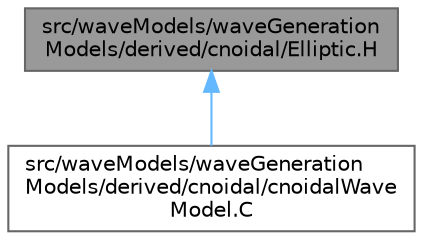 digraph "src/waveModels/waveGenerationModels/derived/cnoidal/Elliptic.H"
{
 // LATEX_PDF_SIZE
  bgcolor="transparent";
  edge [fontname=Helvetica,fontsize=10,labelfontname=Helvetica,labelfontsize=10];
  node [fontname=Helvetica,fontsize=10,shape=box,height=0.2,width=0.4];
  Node1 [id="Node000001",label="src/waveModels/waveGeneration\lModels/derived/cnoidal/Elliptic.H",height=0.2,width=0.4,color="gray40", fillcolor="grey60", style="filled", fontcolor="black",tooltip=" "];
  Node1 -> Node2 [id="edge1_Node000001_Node000002",dir="back",color="steelblue1",style="solid",tooltip=" "];
  Node2 [id="Node000002",label="src/waveModels/waveGeneration\lModels/derived/cnoidal/cnoidalWave\lModel.C",height=0.2,width=0.4,color="grey40", fillcolor="white", style="filled",URL="$cnoidalWaveModel_8C.html",tooltip=" "];
}
